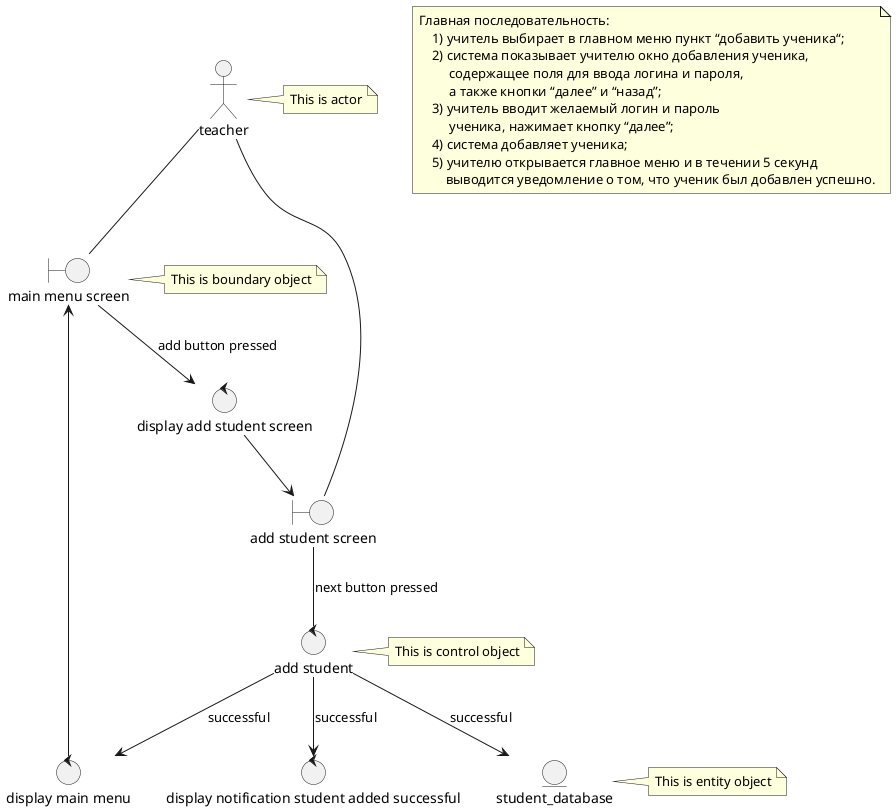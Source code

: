 @startuml
actor teacher
entity student_database
boundary "main menu screen" as main_menu_screen
boundary "add student screen" as add_student_screen
control "display add student screen" as display_add_student_screen
control "display main menu" as display_main_menu
control "display notification student added successful" as display_notification_student_added_successful
control "add student" as add_student
teacher -- main_menu_screen
teacher -- add_student_screen
main_menu_screen --> display_add_student_screen : "add button pressed"
display_add_student_screen --> add_student_screen
display_main_menu --> main_menu_screen
add_student_screen -- add_student : "next button pressed"
add_student --> student_database : "successful"
add_student --> display_main_menu : "successful"
add_student --> display_notification_student_added_successful : "successful"
note right of teacher : This is actor
note right of main_menu_screen : This is boundary object
note right of student_database : This is entity object
note right of add_student : This is control object
note as scenario
Главная последовательность:
    1) учитель выбирает в главном меню пункт “добавить ученика“;
    2) система показывает учителю окно добавления ученика,
         содержащее поля для ввода логина и пароля,
         а также кнопки “далее” и “назад”;
    3) учитель вводит желаемый логин и пароль
         ученика, нажимает кнопку “далее”;
    4) система добавляет ученика;
    5) учителю открывается главное меню и в течении 5 секунд
        выводится уведомление о том, что ученик был добавлен успешно.
end note
@enduml
